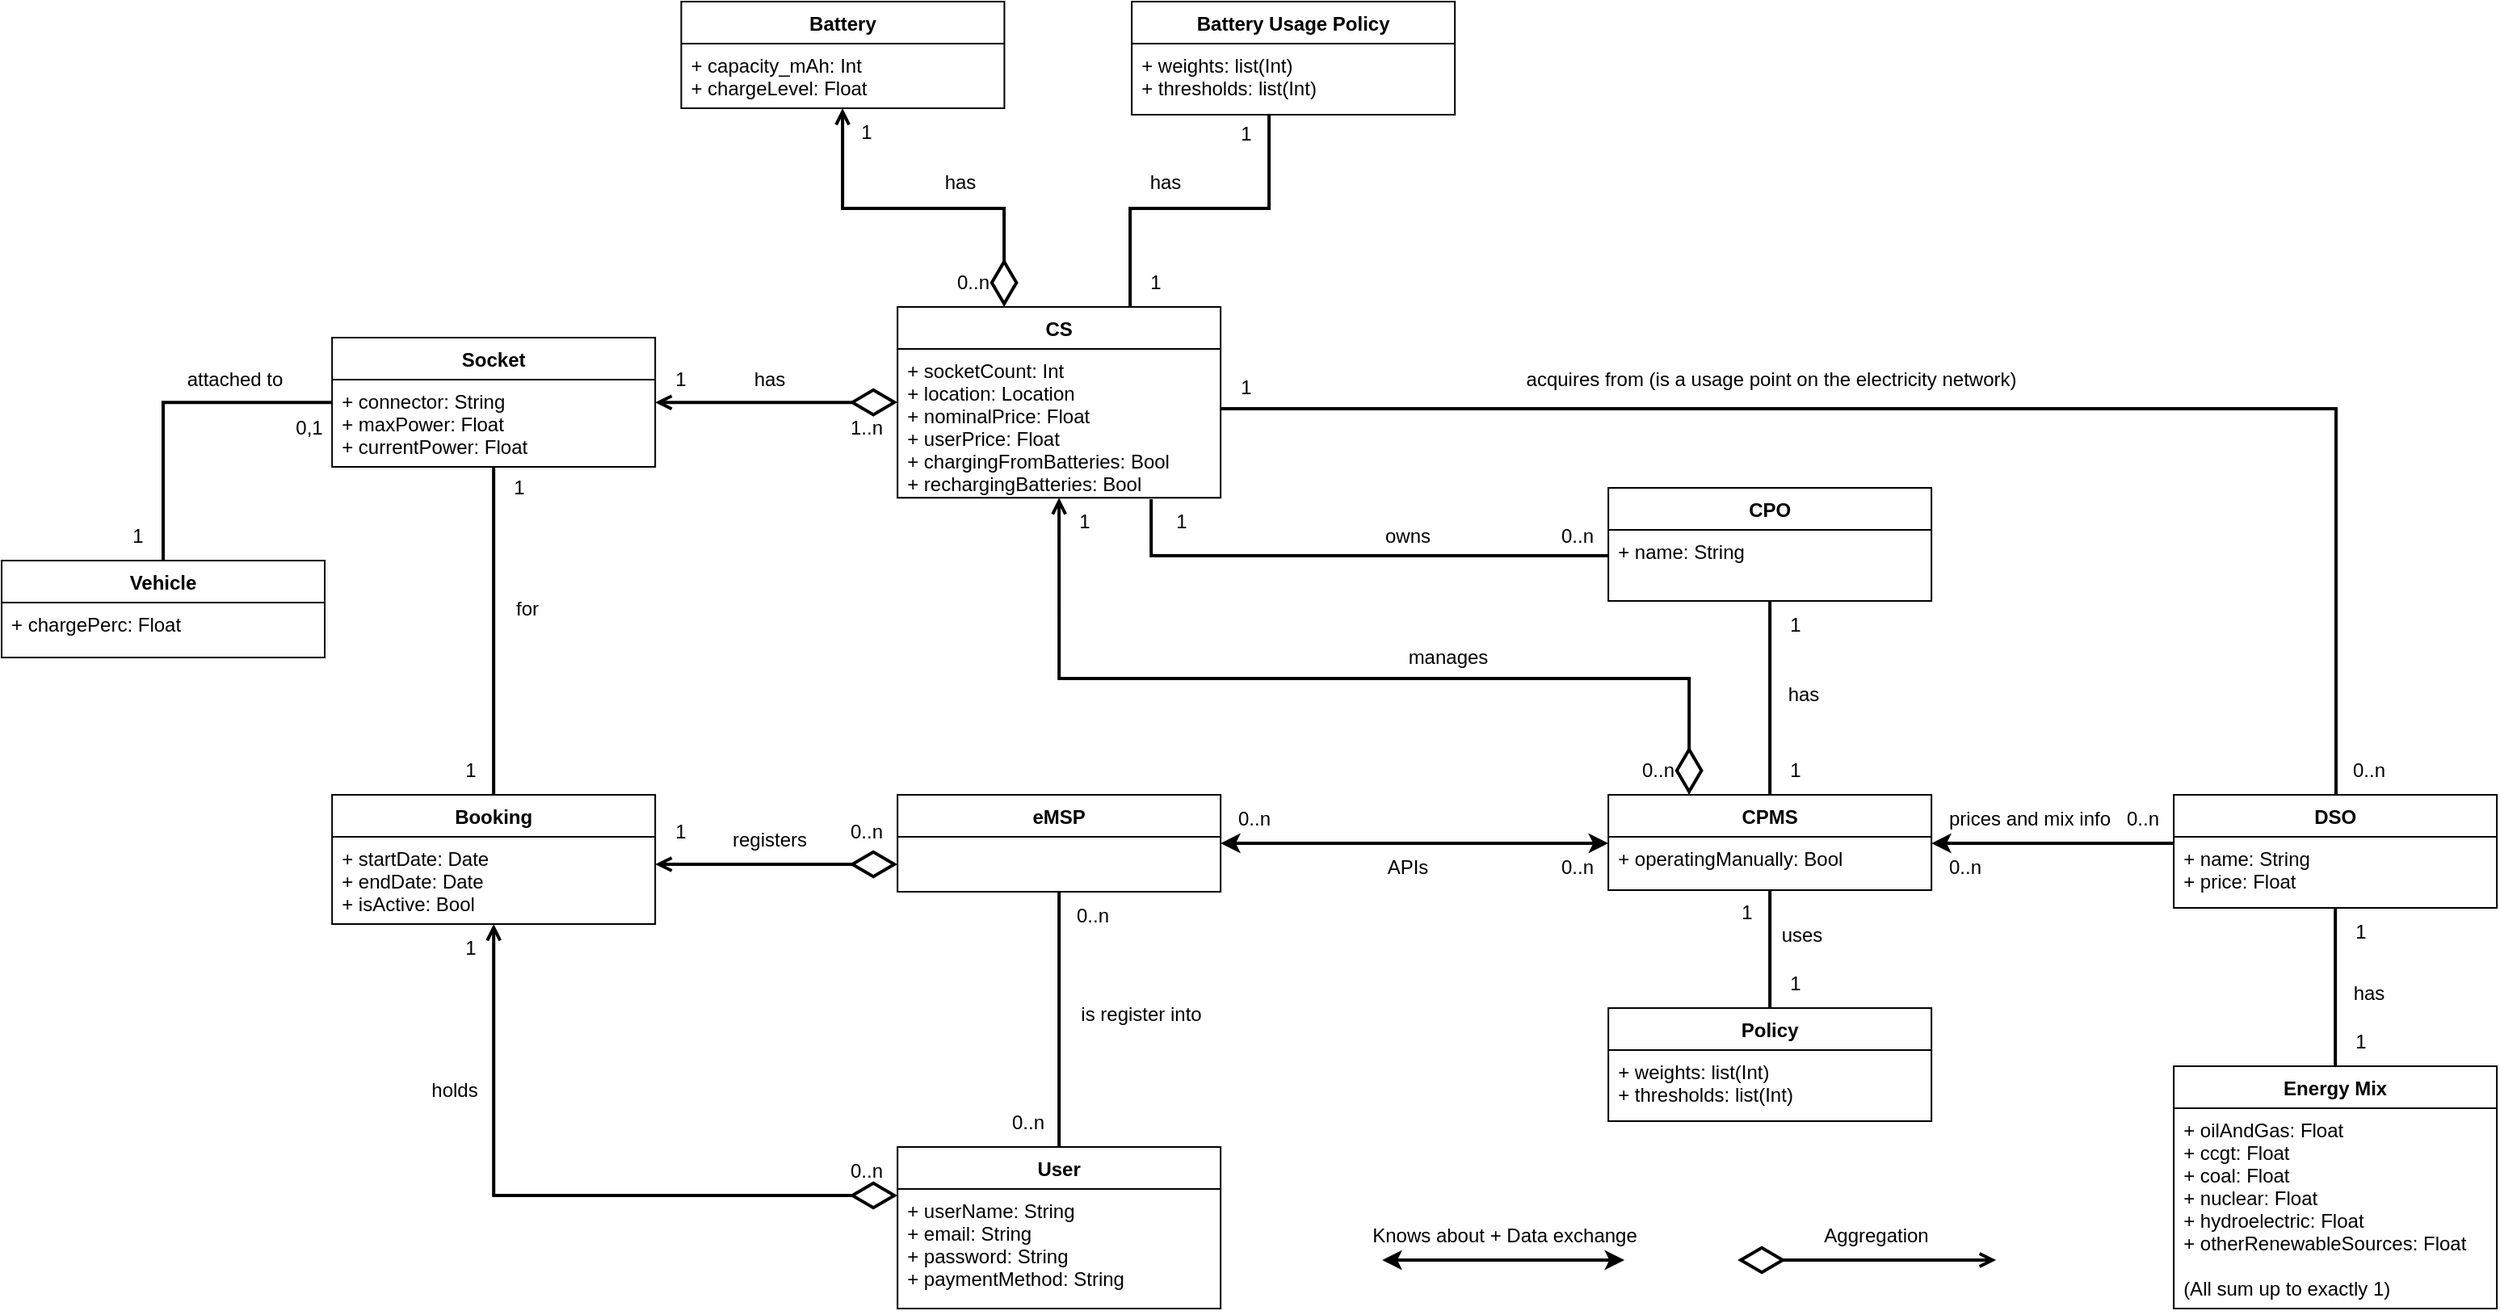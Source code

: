 <mxfile version="20.6.0" type="device"><diagram id="C5RBs43oDa-KdzZeNtuy" name="Page-1"><mxGraphModel dx="1408" dy="700" grid="1" gridSize="9.842" guides="1" tooltips="1" connect="1" arrows="1" fold="1" page="1" pageScale="1" pageWidth="1920" pageHeight="1200" math="0" shadow="0"><root><mxCell id="WIyWlLk6GJQsqaUBKTNV-0"/><mxCell id="WIyWlLk6GJQsqaUBKTNV-1" parent="WIyWlLk6GJQsqaUBKTNV-0"/><mxCell id="Pn3tLs1hEeAwFZTbbHQ4-54" style="edgeStyle=orthogonalEdgeStyle;rounded=0;orthogonalLoop=1;jettySize=auto;html=1;exitX=1;exitY=0.5;exitDx=0;exitDy=0;entryX=0;entryY=0.5;entryDx=0;entryDy=0;strokeColor=default;strokeWidth=2;startArrow=classic;startFill=1;endArrow=none;endFill=0;" parent="WIyWlLk6GJQsqaUBKTNV-1" edge="1"><mxGeometry relative="1" as="geometry"><mxPoint x="1382.57" y="716" as="sourcePoint"/><mxPoint x="1532.57" y="716" as="targetPoint"/></mxGeometry></mxCell><mxCell id="Pn3tLs1hEeAwFZTbbHQ4-12" style="edgeStyle=orthogonalEdgeStyle;rounded=0;orthogonalLoop=1;jettySize=auto;html=1;entryX=0;entryY=0.5;entryDx=0;entryDy=0;strokeColor=default;strokeWidth=2;endArrow=classic;endFill=1;startArrow=classic;startFill=1;" parent="WIyWlLk6GJQsqaUBKTNV-1" edge="1"><mxGeometry relative="1" as="geometry"><mxPoint x="942.57" y="716" as="sourcePoint"/><mxPoint x="1182.57" y="716" as="targetPoint"/></mxGeometry></mxCell><mxCell id="Pn3tLs1hEeAwFZTbbHQ4-8" value="1" style="text;html=1;align=center;verticalAlign=middle;resizable=0;points=[];autosize=1;strokeColor=none;fillColor=none;" parent="WIyWlLk6GJQsqaUBKTNV-1" vertex="1"><mxGeometry x="1282.57" y="656" width="30" height="30" as="geometry"/></mxCell><mxCell id="Pn3tLs1hEeAwFZTbbHQ4-9" value="1" style="text;html=1;align=center;verticalAlign=middle;resizable=0;points=[];autosize=1;strokeColor=none;fillColor=none;" parent="WIyWlLk6GJQsqaUBKTNV-1" vertex="1"><mxGeometry x="1282.57" y="566" width="30" height="30" as="geometry"/></mxCell><mxCell id="Pn3tLs1hEeAwFZTbbHQ4-13" value="0..n" style="text;html=1;align=center;verticalAlign=middle;resizable=0;points=[];autosize=1;strokeColor=none;fillColor=none;" parent="WIyWlLk6GJQsqaUBKTNV-1" vertex="1"><mxGeometry x="942.57" y="686" width="40" height="30" as="geometry"/></mxCell><mxCell id="Pn3tLs1hEeAwFZTbbHQ4-14" value="0..n" style="text;html=1;align=center;verticalAlign=middle;resizable=0;points=[];autosize=1;strokeColor=none;fillColor=none;" parent="WIyWlLk6GJQsqaUBKTNV-1" vertex="1"><mxGeometry x="1142.57" y="716" width="40" height="30" as="geometry"/></mxCell><mxCell id="Pn3tLs1hEeAwFZTbbHQ4-26" value="" style="endArrow=none;endFill=0;html=1;edgeStyle=orthogonalEdgeStyle;align=left;verticalAlign=top;rounded=0;strokeColor=default;strokeWidth=2;exitX=0.5;exitY=0;exitDx=0;exitDy=0;exitPerimeter=0;entryX=0.5;entryY=1;entryDx=0;entryDy=0;startArrow=none;startFill=0;" parent="WIyWlLk6GJQsqaUBKTNV-1" edge="1"><mxGeometry x="-1" relative="1" as="geometry"><mxPoint x="842.57" y="904" as="sourcePoint"/><mxPoint x="842.57" y="746" as="targetPoint"/></mxGeometry></mxCell><mxCell id="Pn3tLs1hEeAwFZTbbHQ4-28" value="0..n" style="text;html=1;align=center;verticalAlign=middle;resizable=0;points=[];autosize=1;strokeColor=none;fillColor=none;" parent="WIyWlLk6GJQsqaUBKTNV-1" vertex="1"><mxGeometry x="842.57" y="746" width="40" height="30" as="geometry"/></mxCell><mxCell id="Pn3tLs1hEeAwFZTbbHQ4-30" value="0..n" style="text;html=1;align=center;verticalAlign=middle;resizable=0;points=[];autosize=1;strokeColor=none;fillColor=none;" parent="WIyWlLk6GJQsqaUBKTNV-1" vertex="1"><mxGeometry x="802.57" y="874" width="40" height="30" as="geometry"/></mxCell><mxCell id="Pn3tLs1hEeAwFZTbbHQ4-32" style="edgeStyle=orthogonalEdgeStyle;rounded=0;orthogonalLoop=1;jettySize=auto;html=1;strokeColor=default;strokeWidth=2;startArrow=none;startFill=0;endArrow=none;endFill=0;exitX=0.785;exitY=1.009;exitDx=0;exitDy=0;exitPerimeter=0;" parent="WIyWlLk6GJQsqaUBKTNV-1" source="PpkT8xUa80IRxDaJXw0B-40" target="PpkT8xUa80IRxDaJXw0B-43" edge="1"><mxGeometry relative="1" as="geometry"><mxPoint x="942.57" y="526" as="sourcePoint"/><mxPoint x="1182.57" y="526" as="targetPoint"/><Array as="points"><mxPoint x="899.57" y="538"/></Array></mxGeometry></mxCell><mxCell id="Pn3tLs1hEeAwFZTbbHQ4-33" value="1" style="text;html=1;align=center;verticalAlign=middle;resizable=0;points=[];autosize=1;strokeColor=none;fillColor=none;" parent="WIyWlLk6GJQsqaUBKTNV-1" vertex="1"><mxGeometry x="942.57" y="419" width="30" height="30" as="geometry"/></mxCell><mxCell id="Pn3tLs1hEeAwFZTbbHQ4-34" value="0..n" style="text;html=1;align=center;verticalAlign=middle;resizable=0;points=[];autosize=1;strokeColor=none;fillColor=none;" parent="WIyWlLk6GJQsqaUBKTNV-1" vertex="1"><mxGeometry x="1142.57" y="511" width="40" height="30" as="geometry"/></mxCell><mxCell id="Pn3tLs1hEeAwFZTbbHQ4-37" value="0..n" style="text;html=1;align=center;verticalAlign=middle;resizable=0;points=[];autosize=1;strokeColor=none;fillColor=none;" parent="WIyWlLk6GJQsqaUBKTNV-1" vertex="1"><mxGeometry x="1192.57" y="656" width="40" height="30" as="geometry"/></mxCell><mxCell id="Pn3tLs1hEeAwFZTbbHQ4-55" value="0..n" style="text;html=1;align=center;verticalAlign=middle;resizable=0;points=[];autosize=1;strokeColor=none;fillColor=none;" parent="WIyWlLk6GJQsqaUBKTNV-1" vertex="1"><mxGeometry x="1492.57" y="686" width="40" height="30" as="geometry"/></mxCell><mxCell id="Pn3tLs1hEeAwFZTbbHQ4-57" value="0..n" style="text;html=1;align=center;verticalAlign=middle;resizable=0;points=[];autosize=1;strokeColor=none;fillColor=none;" parent="WIyWlLk6GJQsqaUBKTNV-1" vertex="1"><mxGeometry x="1382.57" y="716" width="40" height="30" as="geometry"/></mxCell><mxCell id="Pn3tLs1hEeAwFZTbbHQ4-58" value="prices and mix info" style="text;html=1;align=center;verticalAlign=middle;resizable=0;points=[];autosize=1;strokeColor=none;fillColor=none;" parent="WIyWlLk6GJQsqaUBKTNV-1" vertex="1"><mxGeometry x="1382.57" y="686" width="120" height="30" as="geometry"/></mxCell><mxCell id="Pn3tLs1hEeAwFZTbbHQ4-62" value="APIs" style="text;html=1;align=center;verticalAlign=middle;resizable=0;points=[];autosize=1;strokeColor=none;fillColor=none;" parent="WIyWlLk6GJQsqaUBKTNV-1" vertex="1"><mxGeometry x="1032.57" y="716" width="50" height="30" as="geometry"/></mxCell><mxCell id="Pn3tLs1hEeAwFZTbbHQ4-64" value="owns" style="text;html=1;align=center;verticalAlign=middle;resizable=0;points=[];autosize=1;strokeColor=none;fillColor=none;" parent="WIyWlLk6GJQsqaUBKTNV-1" vertex="1"><mxGeometry x="1032.57" y="511" width="50" height="30" as="geometry"/></mxCell><mxCell id="Pn3tLs1hEeAwFZTbbHQ4-65" value="manages" style="text;html=1;align=center;verticalAlign=middle;resizable=0;points=[];autosize=1;strokeColor=none;fillColor=none;" parent="WIyWlLk6GJQsqaUBKTNV-1" vertex="1"><mxGeometry x="1042.57" y="586" width="80" height="30" as="geometry"/></mxCell><mxCell id="Pn3tLs1hEeAwFZTbbHQ4-66" value="has" style="text;html=1;align=center;verticalAlign=middle;resizable=0;points=[];autosize=1;strokeColor=none;fillColor=none;" parent="WIyWlLk6GJQsqaUBKTNV-1" vertex="1"><mxGeometry x="1282.57" y="609" width="40" height="30" as="geometry"/></mxCell><mxCell id="PpkT8xUa80IRxDaJXw0B-1" value="" style="endArrow=open;html=1;endSize=6;startArrow=diamondThin;startSize=24;startFill=0;align=left;verticalAlign=bottom;rounded=0;sourcePerimeterSpacing=0;targetPerimeterSpacing=0;exitX=0.25;exitY=0;exitDx=0;exitDy=0;strokeWidth=2;entryX=0.5;entryY=1;entryDx=0;entryDy=0;entryPerimeter=0;edgeStyle=orthogonalEdgeStyle;" parent="WIyWlLk6GJQsqaUBKTNV-1" source="PpkT8xUa80IRxDaJXw0B-46" target="PpkT8xUa80IRxDaJXw0B-40" edge="1"><mxGeometry x="-1" y="3" relative="1" as="geometry"><mxPoint x="1182.57" y="686" as="sourcePoint"/><mxPoint x="942.57" y="554" as="targetPoint"/><Array as="points"><mxPoint x="1232.57" y="614"/><mxPoint x="842.57" y="614"/></Array></mxGeometry></mxCell><mxCell id="PpkT8xUa80IRxDaJXw0B-3" value="" style="endArrow=open;html=1;endSize=6;startArrow=diamondThin;startSize=24;startFill=0;edgeStyle=orthogonalEdgeStyle;align=left;verticalAlign=bottom;rounded=0;strokeWidth=2;sourcePerimeterSpacing=0;targetPerimeterSpacing=0;" parent="WIyWlLk6GJQsqaUBKTNV-1" edge="1"><mxGeometry x="-1" y="3" relative="1" as="geometry"><mxPoint x="1262.57" y="974.0" as="sourcePoint"/><mxPoint x="1422.57" y="974.0" as="targetPoint"/></mxGeometry></mxCell><mxCell id="PpkT8xUa80IRxDaJXw0B-4" value="Aggregation" style="text;html=1;align=center;verticalAlign=middle;resizable=0;points=[];autosize=1;strokeColor=none;fillColor=none;" parent="WIyWlLk6GJQsqaUBKTNV-1" vertex="1"><mxGeometry x="1302.57" y="944" width="90" height="30" as="geometry"/></mxCell><mxCell id="ZSShNHJCv4gfJEiPPrYS-4" style="edgeStyle=orthogonalEdgeStyle;rounded=0;orthogonalLoop=1;jettySize=auto;html=1;startArrow=none;startFill=0;endArrow=none;endFill=0;strokeWidth=2;" parent="WIyWlLk6GJQsqaUBKTNV-1" source="PpkT8xUa80IRxDaJXw0B-39" target="ZSShNHJCv4gfJEiPPrYS-2" edge="1"><mxGeometry relative="1" as="geometry"><Array as="points"><mxPoint x="886.57" y="323"/><mxPoint x="972.57" y="323"/></Array></mxGeometry></mxCell><mxCell id="PpkT8xUa80IRxDaJXw0B-39" value="CS" style="swimlane;fontStyle=1;childLayout=stackLayout;horizontal=1;startSize=26;fillColor=none;horizontalStack=0;resizeParent=1;resizeParentMax=0;resizeLast=0;collapsible=1;marginBottom=0;" parent="WIyWlLk6GJQsqaUBKTNV-1" vertex="1"><mxGeometry x="742.57" y="384" width="200" height="118.11" as="geometry"/></mxCell><mxCell id="PpkT8xUa80IRxDaJXw0B-40" value="+ socketCount: Int&#xA;+ location: Location&#xA;+ nominalPrice: Float&#xA;+ userPrice: Float&#xA;+ chargingFromBatteries: Bool&#xA;+ rechargingBatteries: Bool&#xA;" style="text;strokeColor=none;fillColor=none;align=left;verticalAlign=top;spacingLeft=4;spacingRight=4;overflow=hidden;rotatable=0;points=[[0,0.5],[1,0.5]];portConstraint=eastwest;" parent="PpkT8xUa80IRxDaJXw0B-39" vertex="1"><mxGeometry y="26" width="200" height="92.11" as="geometry"/></mxCell><mxCell id="owNHzpTl9ri4X6CjDShU-5" style="edgeStyle=orthogonalEdgeStyle;rounded=0;orthogonalLoop=1;jettySize=auto;html=1;endArrow=none;endFill=0;strokeWidth=2;" parent="WIyWlLk6GJQsqaUBKTNV-1" source="PpkT8xUa80IRxDaJXw0B-42" target="PpkT8xUa80IRxDaJXw0B-46" edge="1"><mxGeometry relative="1" as="geometry"/></mxCell><mxCell id="PpkT8xUa80IRxDaJXw0B-42" value="CPO" style="swimlane;fontStyle=1;childLayout=stackLayout;horizontal=1;startSize=26;fillColor=none;horizontalStack=0;resizeParent=1;resizeParentMax=0;resizeLast=0;collapsible=1;marginBottom=0;" parent="WIyWlLk6GJQsqaUBKTNV-1" vertex="1"><mxGeometry x="1182.57" y="496" width="200" height="70" as="geometry"/></mxCell><mxCell id="PpkT8xUa80IRxDaJXw0B-43" value="+ name: String" style="text;strokeColor=none;fillColor=none;align=left;verticalAlign=top;spacingLeft=4;spacingRight=4;overflow=hidden;rotatable=0;points=[[0,0.5],[1,0.5]];portConstraint=eastwest;" parent="PpkT8xUa80IRxDaJXw0B-42" vertex="1"><mxGeometry y="26" width="200" height="44" as="geometry"/></mxCell><mxCell id="owNHzpTl9ri4X6CjDShU-6" style="edgeStyle=orthogonalEdgeStyle;rounded=0;orthogonalLoop=1;jettySize=auto;html=1;entryX=0.5;entryY=0;entryDx=0;entryDy=0;strokeWidth=2;endArrow=none;endFill=0;" parent="WIyWlLk6GJQsqaUBKTNV-1" source="PpkT8xUa80IRxDaJXw0B-44" target="owNHzpTl9ri4X6CjDShU-3" edge="1"><mxGeometry relative="1" as="geometry"/></mxCell><mxCell id="PpkT8xUa80IRxDaJXw0B-44" value="DSO" style="swimlane;fontStyle=1;childLayout=stackLayout;horizontal=1;startSize=26;fillColor=none;horizontalStack=0;resizeParent=1;resizeParentMax=0;resizeLast=0;collapsible=1;marginBottom=0;" parent="WIyWlLk6GJQsqaUBKTNV-1" vertex="1"><mxGeometry x="1532.57" y="686" width="200" height="70" as="geometry"/></mxCell><mxCell id="PpkT8xUa80IRxDaJXw0B-45" value="+ name: String&#xA;+ price: Float" style="text;strokeColor=none;fillColor=none;align=left;verticalAlign=top;spacingLeft=4;spacingRight=4;overflow=hidden;rotatable=0;points=[[0,0.5],[1,0.5]];portConstraint=eastwest;" parent="PpkT8xUa80IRxDaJXw0B-44" vertex="1"><mxGeometry y="26" width="200" height="44" as="geometry"/></mxCell><mxCell id="PpkT8xUa80IRxDaJXw0B-46" value="CPMS" style="swimlane;fontStyle=1;childLayout=stackLayout;horizontal=1;startSize=26;fillColor=none;horizontalStack=0;resizeParent=1;resizeParentMax=0;resizeLast=0;collapsible=1;marginBottom=0;align=center;" parent="WIyWlLk6GJQsqaUBKTNV-1" vertex="1"><mxGeometry x="1182.57" y="686" width="200" height="59.05" as="geometry"/></mxCell><mxCell id="u1KX1osnYslz2nYoVGZH-1" value="+ operatingManually: Bool" style="text;strokeColor=none;fillColor=none;align=left;verticalAlign=top;spacingLeft=4;spacingRight=4;overflow=hidden;rotatable=0;points=[[0,0.5],[1,0.5]];portConstraint=eastwest;" parent="PpkT8xUa80IRxDaJXw0B-46" vertex="1"><mxGeometry y="26" width="200" height="33.05" as="geometry"/></mxCell><mxCell id="PpkT8xUa80IRxDaJXw0B-48" value="eMSP" style="swimlane;fontStyle=1;childLayout=stackLayout;horizontal=1;startSize=26;fillColor=none;horizontalStack=0;resizeParent=1;resizeParentMax=0;resizeLast=0;collapsible=1;marginBottom=0;" parent="WIyWlLk6GJQsqaUBKTNV-1" vertex="1"><mxGeometry x="742.57" y="686" width="200" height="60" as="geometry"/></mxCell><mxCell id="9YvgKWo-0HQhoOnGf8l6-79" style="edgeStyle=none;rounded=0;orthogonalLoop=1;jettySize=auto;html=1;endArrow=none;endFill=0;strokeWidth=2;" parent="WIyWlLk6GJQsqaUBKTNV-1" source="9YvgKWo-0HQhoOnGf8l6-57" target="9YvgKWo-0HQhoOnGf8l6-60" edge="1"><mxGeometry relative="1" as="geometry"/></mxCell><mxCell id="9YvgKWo-0HQhoOnGf8l6-57" value="Booking" style="swimlane;fontStyle=1;childLayout=stackLayout;horizontal=1;startSize=26;fillColor=none;horizontalStack=0;resizeParent=1;resizeParentMax=0;resizeLast=0;collapsible=1;marginBottom=0;" parent="WIyWlLk6GJQsqaUBKTNV-1" vertex="1"><mxGeometry x="392.57" y="686" width="200" height="80" as="geometry"/></mxCell><mxCell id="9YvgKWo-0HQhoOnGf8l6-58" value="+ startDate: Date&#xA;+ endDate: Date&#xA;+ isActive: Bool&#xA;" style="text;strokeColor=none;fillColor=none;align=left;verticalAlign=top;spacingLeft=4;spacingRight=4;overflow=hidden;rotatable=0;points=[[0,0.5],[1,0.5]];portConstraint=eastwest;" parent="9YvgKWo-0HQhoOnGf8l6-57" vertex="1"><mxGeometry y="26" width="200" height="54" as="geometry"/></mxCell><mxCell id="0WnG5-4rUukdXLl6K3B_-16" style="edgeStyle=orthogonalEdgeStyle;rounded=0;orthogonalLoop=1;jettySize=auto;html=1;strokeWidth=2;endArrow=none;endFill=0;" parent="WIyWlLk6GJQsqaUBKTNV-1" source="9YvgKWo-0HQhoOnGf8l6-59" target="0WnG5-4rUukdXLl6K3B_-14" edge="1"><mxGeometry relative="1" as="geometry"/></mxCell><mxCell id="9YvgKWo-0HQhoOnGf8l6-59" value="Socket" style="swimlane;fontStyle=1;childLayout=stackLayout;horizontal=1;startSize=26;fillColor=none;horizontalStack=0;resizeParent=1;resizeParentMax=0;resizeLast=0;collapsible=1;marginBottom=0;" parent="WIyWlLk6GJQsqaUBKTNV-1" vertex="1"><mxGeometry x="392.57" y="403.05" width="200" height="80" as="geometry"><mxRectangle x="490" y="200" width="80" height="30" as="alternateBounds"/></mxGeometry></mxCell><mxCell id="9YvgKWo-0HQhoOnGf8l6-60" value="+ connector: String&#xA;+ maxPower: Float&#xA;+ currentPower: Float" style="text;strokeColor=none;fillColor=none;align=left;verticalAlign=top;spacingLeft=4;spacingRight=4;overflow=hidden;rotatable=0;points=[[0,0.5],[1,0.5]];portConstraint=eastwest;" parent="9YvgKWo-0HQhoOnGf8l6-59" vertex="1"><mxGeometry y="26" width="200" height="54" as="geometry"/></mxCell><mxCell id="9YvgKWo-0HQhoOnGf8l6-62" style="edgeStyle=orthogonalEdgeStyle;rounded=0;orthogonalLoop=1;jettySize=auto;html=1;strokeWidth=2;endArrow=diamondThin;endFill=0;startSize=6;endSize=24;sourcePerimeterSpacing=0;targetPerimeterSpacing=0;startArrow=open;startFill=0;" parent="WIyWlLk6GJQsqaUBKTNV-1" source="9YvgKWo-0HQhoOnGf8l6-58" target="owNHzpTl9ri4X6CjDShU-11" edge="1"><mxGeometry relative="1" as="geometry"><mxPoint x="252.57" y="586" as="sourcePoint"/><Array as="points"><mxPoint x="492.57" y="934"/></Array><mxPoint x="672.57" y="934" as="targetPoint"/></mxGeometry></mxCell><mxCell id="9YvgKWo-0HQhoOnGf8l6-63" value="1" style="text;html=1;align=center;verticalAlign=middle;resizable=0;points=[];autosize=1;strokeColor=none;fillColor=none;" parent="WIyWlLk6GJQsqaUBKTNV-1" vertex="1"><mxGeometry x="462.57" y="766" width="30" height="30" as="geometry"/></mxCell><mxCell id="9YvgKWo-0HQhoOnGf8l6-65" value="0..n" style="text;html=1;align=center;verticalAlign=middle;resizable=0;points=[];autosize=1;strokeColor=none;fillColor=none;" parent="WIyWlLk6GJQsqaUBKTNV-1" vertex="1"><mxGeometry x="702.57" y="904" width="40" height="30" as="geometry"/></mxCell><mxCell id="9YvgKWo-0HQhoOnGf8l6-67" value="holds" style="text;html=1;align=center;verticalAlign=middle;resizable=0;points=[];autosize=1;strokeColor=none;fillColor=none;" parent="WIyWlLk6GJQsqaUBKTNV-1" vertex="1"><mxGeometry x="442.57" y="854" width="50" height="30" as="geometry"/></mxCell><mxCell id="9YvgKWo-0HQhoOnGf8l6-70" value="1..n" style="text;html=1;align=center;verticalAlign=middle;resizable=0;points=[];autosize=1;strokeColor=none;fillColor=none;" parent="WIyWlLk6GJQsqaUBKTNV-1" vertex="1"><mxGeometry x="702.57" y="444" width="40" height="30" as="geometry"/></mxCell><mxCell id="9YvgKWo-0HQhoOnGf8l6-71" value="1" style="text;html=1;align=center;verticalAlign=middle;resizable=0;points=[];autosize=1;strokeColor=none;fillColor=none;" parent="WIyWlLk6GJQsqaUBKTNV-1" vertex="1"><mxGeometry x="592.57" y="414" width="30" height="30" as="geometry"/></mxCell><mxCell id="9YvgKWo-0HQhoOnGf8l6-72" value="has" style="text;html=1;align=center;verticalAlign=middle;resizable=0;points=[];autosize=1;strokeColor=none;fillColor=none;" parent="WIyWlLk6GJQsqaUBKTNV-1" vertex="1"><mxGeometry x="642.57" y="414" width="40" height="30" as="geometry"/></mxCell><mxCell id="9YvgKWo-0HQhoOnGf8l6-80" value="1" style="text;html=1;align=center;verticalAlign=middle;resizable=0;points=[];autosize=1;strokeColor=none;fillColor=none;" parent="WIyWlLk6GJQsqaUBKTNV-1" vertex="1"><mxGeometry x="462.57" y="656" width="30" height="30" as="geometry"/></mxCell><mxCell id="9YvgKWo-0HQhoOnGf8l6-81" value="1" style="text;html=1;align=center;verticalAlign=middle;resizable=0;points=[];autosize=1;strokeColor=none;fillColor=none;" parent="WIyWlLk6GJQsqaUBKTNV-1" vertex="1"><mxGeometry x="492.57" y="481" width="30" height="30" as="geometry"/></mxCell><mxCell id="9YvgKWo-0HQhoOnGf8l6-82" value="for" style="text;html=1;align=center;verticalAlign=middle;resizable=0;points=[];autosize=1;strokeColor=none;fillColor=none;" parent="WIyWlLk6GJQsqaUBKTNV-1" vertex="1"><mxGeometry x="492.57" y="556" width="40" height="30" as="geometry"/></mxCell><mxCell id="9YvgKWo-0HQhoOnGf8l6-83" style="edgeStyle=orthogonalEdgeStyle;rounded=0;orthogonalLoop=1;jettySize=auto;html=1;strokeWidth=2;endArrow=diamondThin;endFill=0;startSize=6;endSize=24;sourcePerimeterSpacing=0;targetPerimeterSpacing=0;startArrow=open;startFill=0;entryX=0;entryY=0.5;entryDx=0;entryDy=0;" parent="WIyWlLk6GJQsqaUBKTNV-1" edge="1"><mxGeometry relative="1" as="geometry"><mxPoint x="592.57" y="729" as="sourcePoint"/><Array as="points"/><mxPoint x="742.57" y="729" as="targetPoint"/></mxGeometry></mxCell><mxCell id="9YvgKWo-0HQhoOnGf8l6-84" value="0..n" style="text;html=1;align=center;verticalAlign=middle;resizable=0;points=[];autosize=1;strokeColor=none;fillColor=none;" parent="WIyWlLk6GJQsqaUBKTNV-1" vertex="1"><mxGeometry x="702.57" y="694" width="40" height="30" as="geometry"/></mxCell><mxCell id="9YvgKWo-0HQhoOnGf8l6-85" value="1" style="text;html=1;align=center;verticalAlign=middle;resizable=0;points=[];autosize=1;strokeColor=none;fillColor=none;" parent="WIyWlLk6GJQsqaUBKTNV-1" vertex="1"><mxGeometry x="592.57" y="694" width="30" height="30" as="geometry"/></mxCell><mxCell id="9YvgKWo-0HQhoOnGf8l6-86" value="registers" style="text;html=1;align=center;verticalAlign=middle;resizable=0;points=[];autosize=1;strokeColor=none;fillColor=none;" parent="WIyWlLk6GJQsqaUBKTNV-1" vertex="1"><mxGeometry x="627.57" y="699" width="70" height="30" as="geometry"/></mxCell><mxCell id="xOUeVIW83xGkg_n0aEDf-5" value="1" style="text;html=1;align=center;verticalAlign=middle;resizable=0;points=[];autosize=1;strokeColor=none;fillColor=none;" parent="WIyWlLk6GJQsqaUBKTNV-1" vertex="1"><mxGeometry x="902.57" y="502.11" width="30" height="30" as="geometry"/></mxCell><mxCell id="xOUeVIW83xGkg_n0aEDf-7" value="acquires from (is a usage point on the electricity network)" style="text;html=1;align=center;verticalAlign=middle;resizable=0;points=[];autosize=1;strokeColor=none;fillColor=none;" parent="WIyWlLk6GJQsqaUBKTNV-1" vertex="1"><mxGeometry x="1117.57" y="414" width="330" height="30" as="geometry"/></mxCell><mxCell id="xOUeVIW83xGkg_n0aEDf-8" value="0..n" style="text;html=1;align=center;verticalAlign=middle;resizable=0;points=[];autosize=1;strokeColor=none;fillColor=none;" parent="WIyWlLk6GJQsqaUBKTNV-1" vertex="1"><mxGeometry x="1632.57" y="656" width="40" height="30" as="geometry"/></mxCell><mxCell id="xOUeVIW83xGkg_n0aEDf-11" value="" style="endArrow=diamondThin;endFill=0;endSize=24;html=1;rounded=0;edgeStyle=orthogonalEdgeStyle;strokeWidth=2;startArrow=open;startFill=0;" parent="WIyWlLk6GJQsqaUBKTNV-1" source="9YvgKWo-0HQhoOnGf8l6-59" target="PpkT8xUa80IRxDaJXw0B-39" edge="1"><mxGeometry width="160" relative="1" as="geometry"><mxPoint x="592.57" y="434" as="sourcePoint"/><mxPoint x="752.57" y="434" as="targetPoint"/></mxGeometry></mxCell><mxCell id="xOUeVIW83xGkg_n0aEDf-12" style="edgeStyle=orthogonalEdgeStyle;rounded=0;orthogonalLoop=1;jettySize=auto;html=1;strokeColor=default;strokeWidth=2;startArrow=none;startFill=0;endArrow=none;endFill=0;" parent="WIyWlLk6GJQsqaUBKTNV-1" source="PpkT8xUa80IRxDaJXw0B-40" target="PpkT8xUa80IRxDaJXw0B-44" edge="1"><mxGeometry relative="1" as="geometry"><mxPoint x="972.57" y="433.6" as="sourcePoint"/><mxPoint x="1212.57" y="433.6" as="targetPoint"/><Array as="points"><mxPoint x="1633" y="447"/></Array></mxGeometry></mxCell><mxCell id="xOUeVIW83xGkg_n0aEDf-13" value="Battery" style="swimlane;fontStyle=1;childLayout=stackLayout;horizontal=1;startSize=26;fillColor=none;horizontalStack=0;resizeParent=1;resizeParentMax=0;resizeLast=0;collapsible=1;marginBottom=0;" parent="WIyWlLk6GJQsqaUBKTNV-1" vertex="1"><mxGeometry x="608.71" y="195" width="200" height="66" as="geometry"><mxRectangle x="840" y="100" width="80" height="30" as="alternateBounds"/></mxGeometry></mxCell><mxCell id="xOUeVIW83xGkg_n0aEDf-14" value="+ capacity_mAh: Int&#xA;+ chargeLevel: Float" style="text;strokeColor=none;fillColor=none;align=left;verticalAlign=top;spacingLeft=4;spacingRight=4;overflow=hidden;rotatable=0;points=[[0,0.5],[1,0.5]];portConstraint=eastwest;" parent="xOUeVIW83xGkg_n0aEDf-13" vertex="1"><mxGeometry y="26" width="200" height="40" as="geometry"/></mxCell><mxCell id="xOUeVIW83xGkg_n0aEDf-15" value="" style="endArrow=open;html=1;rounded=0;strokeWidth=2;endFill=0;startArrow=diamondThin;startFill=0;startSize=24;edgeStyle=orthogonalEdgeStyle;" parent="WIyWlLk6GJQsqaUBKTNV-1" source="PpkT8xUa80IRxDaJXw0B-39" target="xOUeVIW83xGkg_n0aEDf-13" edge="1"><mxGeometry width="50" height="50" relative="1" as="geometry"><mxPoint x="842.57" y="494" as="sourcePoint"/><mxPoint x="892.57" y="444" as="targetPoint"/><Array as="points"><mxPoint x="808.57" y="323"/><mxPoint x="708.57" y="323"/></Array></mxGeometry></mxCell><mxCell id="xOUeVIW83xGkg_n0aEDf-17" value="1" style="text;html=1;align=center;verticalAlign=middle;resizable=0;points=[];autosize=1;strokeColor=none;fillColor=none;" parent="WIyWlLk6GJQsqaUBKTNV-1" vertex="1"><mxGeometry x="707.57" y="261" width="30" height="30" as="geometry"/></mxCell><mxCell id="xOUeVIW83xGkg_n0aEDf-16" value="0..n" style="text;html=1;align=center;verticalAlign=middle;resizable=0;points=[];autosize=1;strokeColor=none;fillColor=none;" parent="WIyWlLk6GJQsqaUBKTNV-1" vertex="1"><mxGeometry x="768.71" y="354" width="40" height="30" as="geometry"/></mxCell><mxCell id="xOUeVIW83xGkg_n0aEDf-19" value="has" style="text;html=1;align=center;verticalAlign=middle;resizable=0;points=[];autosize=1;strokeColor=none;fillColor=none;" parent="WIyWlLk6GJQsqaUBKTNV-1" vertex="1"><mxGeometry x="761.32" y="292.27" width="40" height="30" as="geometry"/></mxCell><mxCell id="4nFpNXKAevV-AhepwRWy-2" value="1" style="text;html=1;align=center;verticalAlign=middle;resizable=0;points=[];autosize=1;strokeColor=none;fillColor=none;" parent="WIyWlLk6GJQsqaUBKTNV-1" vertex="1"><mxGeometry x="842.57" y="502.11" width="30" height="30" as="geometry"/></mxCell><mxCell id="owNHzpTl9ri4X6CjDShU-3" value="Energy Mix" style="swimlane;fontStyle=1;childLayout=stackLayout;horizontal=1;startSize=26;fillColor=none;horizontalStack=0;resizeParent=1;resizeParentMax=0;resizeLast=0;collapsible=1;marginBottom=0;" parent="WIyWlLk6GJQsqaUBKTNV-1" vertex="1"><mxGeometry x="1532.57" y="854" width="200" height="150" as="geometry"/></mxCell><mxCell id="owNHzpTl9ri4X6CjDShU-4" value="+ oilAndGas: Float&#xA;+ ccgt: Float&#xA;+ coal: Float&#xA;+ nuclear: Float&#xA;+ hydroelectric: Float&#xA;+ otherRenewableSources: Float&#xA;&#xA;(All sum up to exactly 1)&#xA;" style="text;strokeColor=none;fillColor=none;align=left;verticalAlign=top;spacingLeft=4;spacingRight=4;overflow=hidden;rotatable=0;points=[[0,0.5],[1,0.5]];portConstraint=eastwest;" parent="owNHzpTl9ri4X6CjDShU-3" vertex="1"><mxGeometry y="26" width="200" height="124" as="geometry"/></mxCell><mxCell id="owNHzpTl9ri4X6CjDShU-7" value="1" style="text;html=1;align=center;verticalAlign=middle;resizable=0;points=[];autosize=1;strokeColor=none;fillColor=none;" parent="WIyWlLk6GJQsqaUBKTNV-1" vertex="1"><mxGeometry x="1632.57" y="824" width="30" height="30" as="geometry"/></mxCell><mxCell id="owNHzpTl9ri4X6CjDShU-8" value="1" style="text;html=1;align=center;verticalAlign=middle;resizable=0;points=[];autosize=1;strokeColor=none;fillColor=none;" parent="WIyWlLk6GJQsqaUBKTNV-1" vertex="1"><mxGeometry x="1632.57" y="756" width="30" height="30" as="geometry"/></mxCell><mxCell id="owNHzpTl9ri4X6CjDShU-9" value="has" style="text;html=1;align=center;verticalAlign=middle;resizable=0;points=[];autosize=1;strokeColor=none;fillColor=none;" parent="WIyWlLk6GJQsqaUBKTNV-1" vertex="1"><mxGeometry x="1632.57" y="794" width="40" height="30" as="geometry"/></mxCell><mxCell id="owNHzpTl9ri4X6CjDShU-11" value="User" style="swimlane;fontStyle=1;childLayout=stackLayout;horizontal=1;startSize=26;fillColor=none;horizontalStack=0;resizeParent=1;resizeParentMax=0;resizeLast=0;collapsible=1;marginBottom=0;" parent="WIyWlLk6GJQsqaUBKTNV-1" vertex="1"><mxGeometry x="742.57" y="904" width="200" height="100" as="geometry"/></mxCell><mxCell id="owNHzpTl9ri4X6CjDShU-15" value="+ userName: String&#xA;+ email: String&#xA;+ password: String&#xA;+ paymentMethod: String&#xA;" style="text;strokeColor=none;fillColor=none;align=left;verticalAlign=top;spacingLeft=4;spacingRight=4;overflow=hidden;rotatable=0;points=[[0,0.5],[1,0.5]];portConstraint=eastwest;" parent="owNHzpTl9ri4X6CjDShU-11" vertex="1"><mxGeometry y="26" width="200" height="74" as="geometry"/></mxCell><mxCell id="0WnG5-4rUukdXLl6K3B_-2" style="edgeStyle=orthogonalEdgeStyle;rounded=0;orthogonalLoop=1;jettySize=auto;html=1;strokeWidth=2;endArrow=none;endFill=0;" parent="WIyWlLk6GJQsqaUBKTNV-1" source="0WnG5-4rUukdXLl6K3B_-0" target="PpkT8xUa80IRxDaJXw0B-46" edge="1"><mxGeometry relative="1" as="geometry"/></mxCell><mxCell id="0WnG5-4rUukdXLl6K3B_-0" value="Policy" style="swimlane;fontStyle=1;childLayout=stackLayout;horizontal=1;startSize=26;fillColor=none;horizontalStack=0;resizeParent=1;resizeParentMax=0;resizeLast=0;collapsible=1;marginBottom=0;" parent="WIyWlLk6GJQsqaUBKTNV-1" vertex="1"><mxGeometry x="1182.57" y="818" width="200" height="70" as="geometry"><mxRectangle x="840" y="100" width="80" height="30" as="alternateBounds"/></mxGeometry></mxCell><mxCell id="0WnG5-4rUukdXLl6K3B_-13" value="+ weights: list(Int)&#xA;+ thresholds: list(Int)&#xA;" style="text;strokeColor=none;fillColor=none;align=left;verticalAlign=top;spacingLeft=4;spacingRight=4;overflow=hidden;rotatable=0;points=[[0,0.5],[1,0.5]];portConstraint=eastwest;" parent="0WnG5-4rUukdXLl6K3B_-0" vertex="1"><mxGeometry y="26" width="200" height="44" as="geometry"/></mxCell><mxCell id="0WnG5-4rUukdXLl6K3B_-4" value="1" style="text;html=1;align=center;verticalAlign=middle;resizable=0;points=[];autosize=1;strokeColor=none;fillColor=none;" parent="WIyWlLk6GJQsqaUBKTNV-1" vertex="1"><mxGeometry x="1282.57" y="788" width="30" height="30" as="geometry"/></mxCell><mxCell id="0WnG5-4rUukdXLl6K3B_-5" value="1" style="text;html=1;align=center;verticalAlign=middle;resizable=0;points=[];autosize=1;strokeColor=none;fillColor=none;" parent="WIyWlLk6GJQsqaUBKTNV-1" vertex="1"><mxGeometry x="1252.57" y="744" width="30" height="30" as="geometry"/></mxCell><mxCell id="0WnG5-4rUukdXLl6K3B_-14" value="Vehicle" style="swimlane;fontStyle=1;childLayout=stackLayout;horizontal=1;startSize=26;fillColor=none;horizontalStack=0;resizeParent=1;resizeParentMax=0;resizeLast=0;collapsible=1;marginBottom=0;" parent="WIyWlLk6GJQsqaUBKTNV-1" vertex="1"><mxGeometry x="188" y="541" width="200" height="60" as="geometry"><mxRectangle x="490" y="200" width="80" height="30" as="alternateBounds"/></mxGeometry></mxCell><mxCell id="0WnG5-4rUukdXLl6K3B_-15" value="+ chargePerc: Float&#xA;" style="text;strokeColor=none;fillColor=none;align=left;verticalAlign=top;spacingLeft=4;spacingRight=4;overflow=hidden;rotatable=0;points=[[0,0.5],[1,0.5]];portConstraint=eastwest;" parent="0WnG5-4rUukdXLl6K3B_-14" vertex="1"><mxGeometry y="26" width="200" height="34" as="geometry"/></mxCell><mxCell id="0WnG5-4rUukdXLl6K3B_-17" value="1" style="text;html=1;align=center;verticalAlign=middle;resizable=0;points=[];autosize=1;strokeColor=none;fillColor=none;" parent="WIyWlLk6GJQsqaUBKTNV-1" vertex="1"><mxGeometry x="256.9" y="511" width="30" height="30" as="geometry"/></mxCell><mxCell id="0WnG5-4rUukdXLl6K3B_-18" value="0,1" style="text;html=1;align=center;verticalAlign=middle;resizable=0;points=[];autosize=1;strokeColor=none;fillColor=none;" parent="WIyWlLk6GJQsqaUBKTNV-1" vertex="1"><mxGeometry x="357.57" y="444" width="40" height="30" as="geometry"/></mxCell><mxCell id="0WnG5-4rUukdXLl6K3B_-19" value="attached to" style="text;html=1;align=center;verticalAlign=middle;resizable=0;points=[];autosize=1;strokeColor=none;fillColor=none;" parent="WIyWlLk6GJQsqaUBKTNV-1" vertex="1"><mxGeometry x="286.9" y="414" width="90" height="30" as="geometry"/></mxCell><mxCell id="ZSShNHJCv4gfJEiPPrYS-0" style="edgeStyle=orthogonalEdgeStyle;rounded=0;orthogonalLoop=1;jettySize=auto;html=1;entryX=0;entryY=0.5;entryDx=0;entryDy=0;strokeColor=default;strokeWidth=2;endArrow=classic;endFill=1;startArrow=classic;startFill=1;" parent="WIyWlLk6GJQsqaUBKTNV-1" edge="1"><mxGeometry relative="1" as="geometry"><mxPoint x="1042.57" y="974" as="sourcePoint"/><mxPoint x="1192.572" y="974.002" as="targetPoint"/></mxGeometry></mxCell><mxCell id="ZSShNHJCv4gfJEiPPrYS-1" value="Knows about + Data exchange" style="text;html=1;align=center;verticalAlign=middle;resizable=0;points=[];autosize=1;strokeColor=none;fillColor=none;" parent="WIyWlLk6GJQsqaUBKTNV-1" vertex="1"><mxGeometry x="1024.832" y="944.002" width="187.007" height="29.527" as="geometry"/></mxCell><mxCell id="ZSShNHJCv4gfJEiPPrYS-2" value="Battery Usage Policy" style="swimlane;fontStyle=1;childLayout=stackLayout;horizontal=1;startSize=26;fillColor=none;horizontalStack=0;resizeParent=1;resizeParentMax=0;resizeLast=0;collapsible=1;marginBottom=0;" parent="WIyWlLk6GJQsqaUBKTNV-1" vertex="1"><mxGeometry x="887.572" y="195.002" width="200" height="70" as="geometry"><mxRectangle x="840" y="100" width="80" height="30" as="alternateBounds"/></mxGeometry></mxCell><mxCell id="ZSShNHJCv4gfJEiPPrYS-9" value="+ weights: list(Int)&#xA;+ thresholds: list(Int)&#xA;" style="text;strokeColor=none;fillColor=none;align=left;verticalAlign=top;spacingLeft=4;spacingRight=4;overflow=hidden;rotatable=0;points=[[0,0.5],[1,0.5]];portConstraint=eastwest;" parent="ZSShNHJCv4gfJEiPPrYS-2" vertex="1"><mxGeometry y="26" width="200" height="44" as="geometry"/></mxCell><mxCell id="ZSShNHJCv4gfJEiPPrYS-5" value="1" style="text;html=1;align=center;verticalAlign=middle;resizable=0;points=[];autosize=1;strokeColor=none;fillColor=none;" parent="WIyWlLk6GJQsqaUBKTNV-1" vertex="1"><mxGeometry x="887.572" y="354.002" width="29.527" height="29.527" as="geometry"/></mxCell><mxCell id="ZSShNHJCv4gfJEiPPrYS-6" value="has" style="text;html=1;align=center;verticalAlign=middle;resizable=0;points=[];autosize=1;strokeColor=none;fillColor=none;" parent="WIyWlLk6GJQsqaUBKTNV-1" vertex="1"><mxGeometry x="887.572" y="292.272" width="40" height="30" as="geometry"/></mxCell><mxCell id="ZSShNHJCv4gfJEiPPrYS-8" value="1" style="text;html=1;align=center;verticalAlign=middle;resizable=0;points=[];autosize=1;strokeColor=none;fillColor=none;" parent="WIyWlLk6GJQsqaUBKTNV-1" vertex="1"><mxGeometry x="942.572" y="262.273" width="30" height="30" as="geometry"/></mxCell><mxCell id="tSXMImzTyxY3wGe21m8I-0" value="uses" style="text;html=1;align=center;verticalAlign=middle;resizable=0;points=[];autosize=1;strokeColor=none;fillColor=none;" vertex="1" parent="WIyWlLk6GJQsqaUBKTNV-1"><mxGeometry x="1277.575" y="758.005" width="49.212" height="29.527" as="geometry"/></mxCell><mxCell id="tSXMImzTyxY3wGe21m8I-1" value="is register into" style="text;html=1;align=center;verticalAlign=middle;resizable=0;points=[];autosize=1;strokeColor=none;fillColor=none;" vertex="1" parent="WIyWlLk6GJQsqaUBKTNV-1"><mxGeometry x="844.152" y="807.082" width="98.425" height="29.527" as="geometry"/></mxCell></root></mxGraphModel></diagram></mxfile>